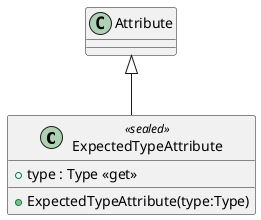 @startuml
class ExpectedTypeAttribute <<sealed>> {
    + ExpectedTypeAttribute(type:Type)
    + type : Type <<get>>
}
Attribute <|-- ExpectedTypeAttribute
@enduml
